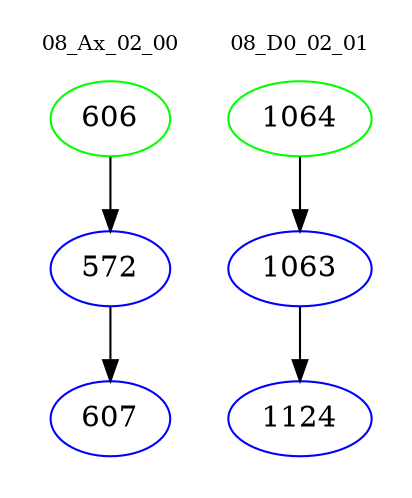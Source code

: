 digraph{
subgraph cluster_0 {
color = white
label = "08_Ax_02_00";
fontsize=10;
T0_606 [label="606", color="green"]
T0_606 -> T0_572 [color="black"]
T0_572 [label="572", color="blue"]
T0_572 -> T0_607 [color="black"]
T0_607 [label="607", color="blue"]
}
subgraph cluster_1 {
color = white
label = "08_D0_02_01";
fontsize=10;
T1_1064 [label="1064", color="green"]
T1_1064 -> T1_1063 [color="black"]
T1_1063 [label="1063", color="blue"]
T1_1063 -> T1_1124 [color="black"]
T1_1124 [label="1124", color="blue"]
}
}
